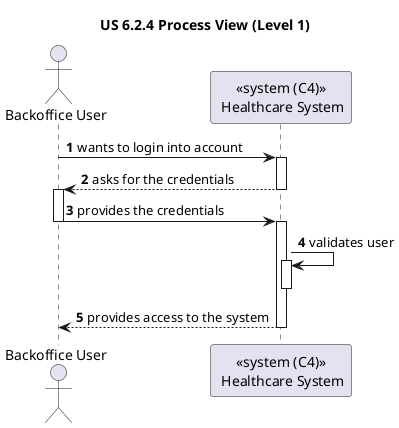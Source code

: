 @startuml
'https://plantuml.com/sequence-diagram

title "US 6.2.4 Process View (Level 1)"

autonumber

actor "Backoffice User" as BACK
participant "<<system (C4)>>\n Healthcare System" as SYS

BACK -> SYS : wants to login into account
activate SYS

SYS --> BACK : asks for the credentials
deactivate SYS
activate BACK

BACK -> SYS : provides the credentials
deactivate BACK
activate SYS

SYS -> SYS : validates user
activate SYS
deactivate SYS

SYS --> BACK : provides access to the system
deactivate SYS

@enduml
